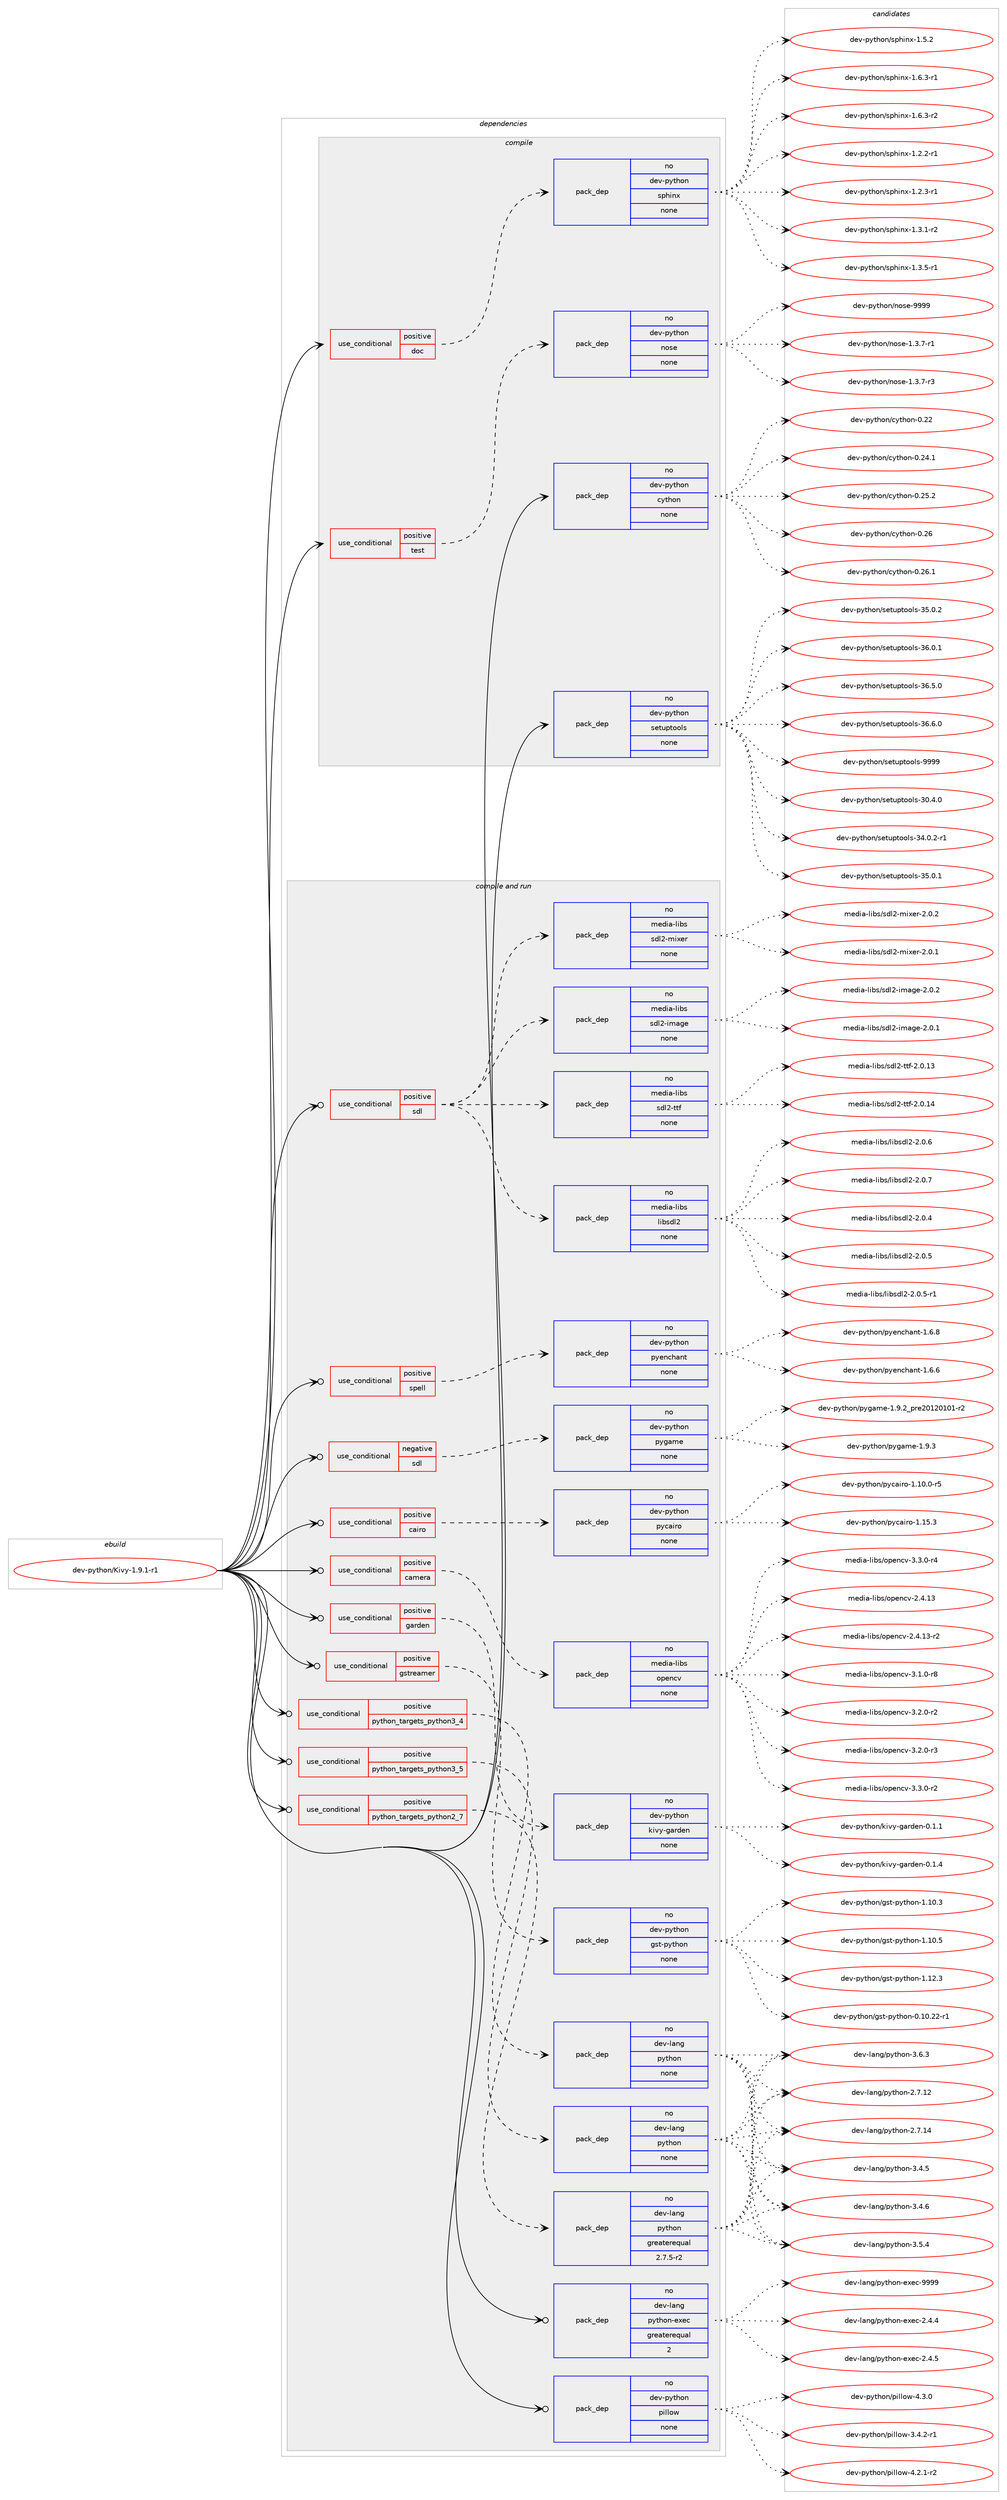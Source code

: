 digraph prolog {

# *************
# Graph options
# *************

newrank=true;
concentrate=true;
compound=true;
graph [rankdir=LR,fontname=Helvetica,fontsize=10,ranksep=1.5];#, ranksep=2.5, nodesep=0.2];
edge  [arrowhead=vee];
node  [fontname=Helvetica,fontsize=10];

# **********
# The ebuild
# **********

subgraph cluster_leftcol {
color=gray;
rank=same;
label=<<i>ebuild</i>>;
id [label="dev-python/Kivy-1.9.1-r1", color=red, width=4, href="../dev-python/Kivy-1.9.1-r1.svg"];
}

# ****************
# The dependencies
# ****************

subgraph cluster_midcol {
color=gray;
label=<<i>dependencies</i>>;
subgraph cluster_compile {
fillcolor="#eeeeee";
style=filled;
label=<<i>compile</i>>;
subgraph cond28915 {
dependency144720 [label=<<TABLE BORDER="0" CELLBORDER="1" CELLSPACING="0" CELLPADDING="4"><TR><TD ROWSPAN="3" CELLPADDING="10">use_conditional</TD></TR><TR><TD>positive</TD></TR><TR><TD>doc</TD></TR></TABLE>>, shape=none, color=red];
subgraph pack111993 {
dependency144721 [label=<<TABLE BORDER="0" CELLBORDER="1" CELLSPACING="0" CELLPADDING="4" WIDTH="220"><TR><TD ROWSPAN="6" CELLPADDING="30">pack_dep</TD></TR><TR><TD WIDTH="110">no</TD></TR><TR><TD>dev-python</TD></TR><TR><TD>sphinx</TD></TR><TR><TD>none</TD></TR><TR><TD></TD></TR></TABLE>>, shape=none, color=blue];
}
dependency144720:e -> dependency144721:w [weight=20,style="dashed",arrowhead="vee"];
}
id:e -> dependency144720:w [weight=20,style="solid",arrowhead="vee"];
subgraph cond28916 {
dependency144722 [label=<<TABLE BORDER="0" CELLBORDER="1" CELLSPACING="0" CELLPADDING="4"><TR><TD ROWSPAN="3" CELLPADDING="10">use_conditional</TD></TR><TR><TD>positive</TD></TR><TR><TD>test</TD></TR></TABLE>>, shape=none, color=red];
subgraph pack111994 {
dependency144723 [label=<<TABLE BORDER="0" CELLBORDER="1" CELLSPACING="0" CELLPADDING="4" WIDTH="220"><TR><TD ROWSPAN="6" CELLPADDING="30">pack_dep</TD></TR><TR><TD WIDTH="110">no</TD></TR><TR><TD>dev-python</TD></TR><TR><TD>nose</TD></TR><TR><TD>none</TD></TR><TR><TD></TD></TR></TABLE>>, shape=none, color=blue];
}
dependency144722:e -> dependency144723:w [weight=20,style="dashed",arrowhead="vee"];
}
id:e -> dependency144722:w [weight=20,style="solid",arrowhead="vee"];
subgraph pack111995 {
dependency144724 [label=<<TABLE BORDER="0" CELLBORDER="1" CELLSPACING="0" CELLPADDING="4" WIDTH="220"><TR><TD ROWSPAN="6" CELLPADDING="30">pack_dep</TD></TR><TR><TD WIDTH="110">no</TD></TR><TR><TD>dev-python</TD></TR><TR><TD>cython</TD></TR><TR><TD>none</TD></TR><TR><TD></TD></TR></TABLE>>, shape=none, color=blue];
}
id:e -> dependency144724:w [weight=20,style="solid",arrowhead="vee"];
subgraph pack111996 {
dependency144725 [label=<<TABLE BORDER="0" CELLBORDER="1" CELLSPACING="0" CELLPADDING="4" WIDTH="220"><TR><TD ROWSPAN="6" CELLPADDING="30">pack_dep</TD></TR><TR><TD WIDTH="110">no</TD></TR><TR><TD>dev-python</TD></TR><TR><TD>setuptools</TD></TR><TR><TD>none</TD></TR><TR><TD></TD></TR></TABLE>>, shape=none, color=blue];
}
id:e -> dependency144725:w [weight=20,style="solid",arrowhead="vee"];
}
subgraph cluster_compileandrun {
fillcolor="#eeeeee";
style=filled;
label=<<i>compile and run</i>>;
subgraph cond28917 {
dependency144726 [label=<<TABLE BORDER="0" CELLBORDER="1" CELLSPACING="0" CELLPADDING="4"><TR><TD ROWSPAN="3" CELLPADDING="10">use_conditional</TD></TR><TR><TD>negative</TD></TR><TR><TD>sdl</TD></TR></TABLE>>, shape=none, color=red];
subgraph pack111997 {
dependency144727 [label=<<TABLE BORDER="0" CELLBORDER="1" CELLSPACING="0" CELLPADDING="4" WIDTH="220"><TR><TD ROWSPAN="6" CELLPADDING="30">pack_dep</TD></TR><TR><TD WIDTH="110">no</TD></TR><TR><TD>dev-python</TD></TR><TR><TD>pygame</TD></TR><TR><TD>none</TD></TR><TR><TD></TD></TR></TABLE>>, shape=none, color=blue];
}
dependency144726:e -> dependency144727:w [weight=20,style="dashed",arrowhead="vee"];
}
id:e -> dependency144726:w [weight=20,style="solid",arrowhead="odotvee"];
subgraph cond28918 {
dependency144728 [label=<<TABLE BORDER="0" CELLBORDER="1" CELLSPACING="0" CELLPADDING="4"><TR><TD ROWSPAN="3" CELLPADDING="10">use_conditional</TD></TR><TR><TD>positive</TD></TR><TR><TD>cairo</TD></TR></TABLE>>, shape=none, color=red];
subgraph pack111998 {
dependency144729 [label=<<TABLE BORDER="0" CELLBORDER="1" CELLSPACING="0" CELLPADDING="4" WIDTH="220"><TR><TD ROWSPAN="6" CELLPADDING="30">pack_dep</TD></TR><TR><TD WIDTH="110">no</TD></TR><TR><TD>dev-python</TD></TR><TR><TD>pycairo</TD></TR><TR><TD>none</TD></TR><TR><TD></TD></TR></TABLE>>, shape=none, color=blue];
}
dependency144728:e -> dependency144729:w [weight=20,style="dashed",arrowhead="vee"];
}
id:e -> dependency144728:w [weight=20,style="solid",arrowhead="odotvee"];
subgraph cond28919 {
dependency144730 [label=<<TABLE BORDER="0" CELLBORDER="1" CELLSPACING="0" CELLPADDING="4"><TR><TD ROWSPAN="3" CELLPADDING="10">use_conditional</TD></TR><TR><TD>positive</TD></TR><TR><TD>camera</TD></TR></TABLE>>, shape=none, color=red];
subgraph pack111999 {
dependency144731 [label=<<TABLE BORDER="0" CELLBORDER="1" CELLSPACING="0" CELLPADDING="4" WIDTH="220"><TR><TD ROWSPAN="6" CELLPADDING="30">pack_dep</TD></TR><TR><TD WIDTH="110">no</TD></TR><TR><TD>media-libs</TD></TR><TR><TD>opencv</TD></TR><TR><TD>none</TD></TR><TR><TD></TD></TR></TABLE>>, shape=none, color=blue];
}
dependency144730:e -> dependency144731:w [weight=20,style="dashed",arrowhead="vee"];
}
id:e -> dependency144730:w [weight=20,style="solid",arrowhead="odotvee"];
subgraph cond28920 {
dependency144732 [label=<<TABLE BORDER="0" CELLBORDER="1" CELLSPACING="0" CELLPADDING="4"><TR><TD ROWSPAN="3" CELLPADDING="10">use_conditional</TD></TR><TR><TD>positive</TD></TR><TR><TD>garden</TD></TR></TABLE>>, shape=none, color=red];
subgraph pack112000 {
dependency144733 [label=<<TABLE BORDER="0" CELLBORDER="1" CELLSPACING="0" CELLPADDING="4" WIDTH="220"><TR><TD ROWSPAN="6" CELLPADDING="30">pack_dep</TD></TR><TR><TD WIDTH="110">no</TD></TR><TR><TD>dev-python</TD></TR><TR><TD>kivy-garden</TD></TR><TR><TD>none</TD></TR><TR><TD></TD></TR></TABLE>>, shape=none, color=blue];
}
dependency144732:e -> dependency144733:w [weight=20,style="dashed",arrowhead="vee"];
}
id:e -> dependency144732:w [weight=20,style="solid",arrowhead="odotvee"];
subgraph cond28921 {
dependency144734 [label=<<TABLE BORDER="0" CELLBORDER="1" CELLSPACING="0" CELLPADDING="4"><TR><TD ROWSPAN="3" CELLPADDING="10">use_conditional</TD></TR><TR><TD>positive</TD></TR><TR><TD>gstreamer</TD></TR></TABLE>>, shape=none, color=red];
subgraph pack112001 {
dependency144735 [label=<<TABLE BORDER="0" CELLBORDER="1" CELLSPACING="0" CELLPADDING="4" WIDTH="220"><TR><TD ROWSPAN="6" CELLPADDING="30">pack_dep</TD></TR><TR><TD WIDTH="110">no</TD></TR><TR><TD>dev-python</TD></TR><TR><TD>gst-python</TD></TR><TR><TD>none</TD></TR><TR><TD></TD></TR></TABLE>>, shape=none, color=blue];
}
dependency144734:e -> dependency144735:w [weight=20,style="dashed",arrowhead="vee"];
}
id:e -> dependency144734:w [weight=20,style="solid",arrowhead="odotvee"];
subgraph cond28922 {
dependency144736 [label=<<TABLE BORDER="0" CELLBORDER="1" CELLSPACING="0" CELLPADDING="4"><TR><TD ROWSPAN="3" CELLPADDING="10">use_conditional</TD></TR><TR><TD>positive</TD></TR><TR><TD>python_targets_python2_7</TD></TR></TABLE>>, shape=none, color=red];
subgraph pack112002 {
dependency144737 [label=<<TABLE BORDER="0" CELLBORDER="1" CELLSPACING="0" CELLPADDING="4" WIDTH="220"><TR><TD ROWSPAN="6" CELLPADDING="30">pack_dep</TD></TR><TR><TD WIDTH="110">no</TD></TR><TR><TD>dev-lang</TD></TR><TR><TD>python</TD></TR><TR><TD>greaterequal</TD></TR><TR><TD>2.7.5-r2</TD></TR></TABLE>>, shape=none, color=blue];
}
dependency144736:e -> dependency144737:w [weight=20,style="dashed",arrowhead="vee"];
}
id:e -> dependency144736:w [weight=20,style="solid",arrowhead="odotvee"];
subgraph cond28923 {
dependency144738 [label=<<TABLE BORDER="0" CELLBORDER="1" CELLSPACING="0" CELLPADDING="4"><TR><TD ROWSPAN="3" CELLPADDING="10">use_conditional</TD></TR><TR><TD>positive</TD></TR><TR><TD>python_targets_python3_4</TD></TR></TABLE>>, shape=none, color=red];
subgraph pack112003 {
dependency144739 [label=<<TABLE BORDER="0" CELLBORDER="1" CELLSPACING="0" CELLPADDING="4" WIDTH="220"><TR><TD ROWSPAN="6" CELLPADDING="30">pack_dep</TD></TR><TR><TD WIDTH="110">no</TD></TR><TR><TD>dev-lang</TD></TR><TR><TD>python</TD></TR><TR><TD>none</TD></TR><TR><TD></TD></TR></TABLE>>, shape=none, color=blue];
}
dependency144738:e -> dependency144739:w [weight=20,style="dashed",arrowhead="vee"];
}
id:e -> dependency144738:w [weight=20,style="solid",arrowhead="odotvee"];
subgraph cond28924 {
dependency144740 [label=<<TABLE BORDER="0" CELLBORDER="1" CELLSPACING="0" CELLPADDING="4"><TR><TD ROWSPAN="3" CELLPADDING="10">use_conditional</TD></TR><TR><TD>positive</TD></TR><TR><TD>python_targets_python3_5</TD></TR></TABLE>>, shape=none, color=red];
subgraph pack112004 {
dependency144741 [label=<<TABLE BORDER="0" CELLBORDER="1" CELLSPACING="0" CELLPADDING="4" WIDTH="220"><TR><TD ROWSPAN="6" CELLPADDING="30">pack_dep</TD></TR><TR><TD WIDTH="110">no</TD></TR><TR><TD>dev-lang</TD></TR><TR><TD>python</TD></TR><TR><TD>none</TD></TR><TR><TD></TD></TR></TABLE>>, shape=none, color=blue];
}
dependency144740:e -> dependency144741:w [weight=20,style="dashed",arrowhead="vee"];
}
id:e -> dependency144740:w [weight=20,style="solid",arrowhead="odotvee"];
subgraph cond28925 {
dependency144742 [label=<<TABLE BORDER="0" CELLBORDER="1" CELLSPACING="0" CELLPADDING="4"><TR><TD ROWSPAN="3" CELLPADDING="10">use_conditional</TD></TR><TR><TD>positive</TD></TR><TR><TD>sdl</TD></TR></TABLE>>, shape=none, color=red];
subgraph pack112005 {
dependency144743 [label=<<TABLE BORDER="0" CELLBORDER="1" CELLSPACING="0" CELLPADDING="4" WIDTH="220"><TR><TD ROWSPAN="6" CELLPADDING="30">pack_dep</TD></TR><TR><TD WIDTH="110">no</TD></TR><TR><TD>media-libs</TD></TR><TR><TD>libsdl2</TD></TR><TR><TD>none</TD></TR><TR><TD></TD></TR></TABLE>>, shape=none, color=blue];
}
dependency144742:e -> dependency144743:w [weight=20,style="dashed",arrowhead="vee"];
subgraph pack112006 {
dependency144744 [label=<<TABLE BORDER="0" CELLBORDER="1" CELLSPACING="0" CELLPADDING="4" WIDTH="220"><TR><TD ROWSPAN="6" CELLPADDING="30">pack_dep</TD></TR><TR><TD WIDTH="110">no</TD></TR><TR><TD>media-libs</TD></TR><TR><TD>sdl2-ttf</TD></TR><TR><TD>none</TD></TR><TR><TD></TD></TR></TABLE>>, shape=none, color=blue];
}
dependency144742:e -> dependency144744:w [weight=20,style="dashed",arrowhead="vee"];
subgraph pack112007 {
dependency144745 [label=<<TABLE BORDER="0" CELLBORDER="1" CELLSPACING="0" CELLPADDING="4" WIDTH="220"><TR><TD ROWSPAN="6" CELLPADDING="30">pack_dep</TD></TR><TR><TD WIDTH="110">no</TD></TR><TR><TD>media-libs</TD></TR><TR><TD>sdl2-image</TD></TR><TR><TD>none</TD></TR><TR><TD></TD></TR></TABLE>>, shape=none, color=blue];
}
dependency144742:e -> dependency144745:w [weight=20,style="dashed",arrowhead="vee"];
subgraph pack112008 {
dependency144746 [label=<<TABLE BORDER="0" CELLBORDER="1" CELLSPACING="0" CELLPADDING="4" WIDTH="220"><TR><TD ROWSPAN="6" CELLPADDING="30">pack_dep</TD></TR><TR><TD WIDTH="110">no</TD></TR><TR><TD>media-libs</TD></TR><TR><TD>sdl2-mixer</TD></TR><TR><TD>none</TD></TR><TR><TD></TD></TR></TABLE>>, shape=none, color=blue];
}
dependency144742:e -> dependency144746:w [weight=20,style="dashed",arrowhead="vee"];
}
id:e -> dependency144742:w [weight=20,style="solid",arrowhead="odotvee"];
subgraph cond28926 {
dependency144747 [label=<<TABLE BORDER="0" CELLBORDER="1" CELLSPACING="0" CELLPADDING="4"><TR><TD ROWSPAN="3" CELLPADDING="10">use_conditional</TD></TR><TR><TD>positive</TD></TR><TR><TD>spell</TD></TR></TABLE>>, shape=none, color=red];
subgraph pack112009 {
dependency144748 [label=<<TABLE BORDER="0" CELLBORDER="1" CELLSPACING="0" CELLPADDING="4" WIDTH="220"><TR><TD ROWSPAN="6" CELLPADDING="30">pack_dep</TD></TR><TR><TD WIDTH="110">no</TD></TR><TR><TD>dev-python</TD></TR><TR><TD>pyenchant</TD></TR><TR><TD>none</TD></TR><TR><TD></TD></TR></TABLE>>, shape=none, color=blue];
}
dependency144747:e -> dependency144748:w [weight=20,style="dashed",arrowhead="vee"];
}
id:e -> dependency144747:w [weight=20,style="solid",arrowhead="odotvee"];
subgraph pack112010 {
dependency144749 [label=<<TABLE BORDER="0" CELLBORDER="1" CELLSPACING="0" CELLPADDING="4" WIDTH="220"><TR><TD ROWSPAN="6" CELLPADDING="30">pack_dep</TD></TR><TR><TD WIDTH="110">no</TD></TR><TR><TD>dev-lang</TD></TR><TR><TD>python-exec</TD></TR><TR><TD>greaterequal</TD></TR><TR><TD>2</TD></TR></TABLE>>, shape=none, color=blue];
}
id:e -> dependency144749:w [weight=20,style="solid",arrowhead="odotvee"];
subgraph pack112011 {
dependency144750 [label=<<TABLE BORDER="0" CELLBORDER="1" CELLSPACING="0" CELLPADDING="4" WIDTH="220"><TR><TD ROWSPAN="6" CELLPADDING="30">pack_dep</TD></TR><TR><TD WIDTH="110">no</TD></TR><TR><TD>dev-python</TD></TR><TR><TD>pillow</TD></TR><TR><TD>none</TD></TR><TR><TD></TD></TR></TABLE>>, shape=none, color=blue];
}
id:e -> dependency144750:w [weight=20,style="solid",arrowhead="odotvee"];
}
subgraph cluster_run {
fillcolor="#eeeeee";
style=filled;
label=<<i>run</i>>;
}
}

# **************
# The candidates
# **************

subgraph cluster_choices {
rank=same;
color=gray;
label=<<i>candidates</i>>;

subgraph choice111993 {
color=black;
nodesep=1;
choice10010111845112121116104111110471151121041051101204549465046504511449 [label="dev-python/sphinx-1.2.2-r1", color=red, width=4,href="../dev-python/sphinx-1.2.2-r1.svg"];
choice10010111845112121116104111110471151121041051101204549465046514511449 [label="dev-python/sphinx-1.2.3-r1", color=red, width=4,href="../dev-python/sphinx-1.2.3-r1.svg"];
choice10010111845112121116104111110471151121041051101204549465146494511450 [label="dev-python/sphinx-1.3.1-r2", color=red, width=4,href="../dev-python/sphinx-1.3.1-r2.svg"];
choice10010111845112121116104111110471151121041051101204549465146534511449 [label="dev-python/sphinx-1.3.5-r1", color=red, width=4,href="../dev-python/sphinx-1.3.5-r1.svg"];
choice1001011184511212111610411111047115112104105110120454946534650 [label="dev-python/sphinx-1.5.2", color=red, width=4,href="../dev-python/sphinx-1.5.2.svg"];
choice10010111845112121116104111110471151121041051101204549465446514511449 [label="dev-python/sphinx-1.6.3-r1", color=red, width=4,href="../dev-python/sphinx-1.6.3-r1.svg"];
choice10010111845112121116104111110471151121041051101204549465446514511450 [label="dev-python/sphinx-1.6.3-r2", color=red, width=4,href="../dev-python/sphinx-1.6.3-r2.svg"];
dependency144721:e -> choice10010111845112121116104111110471151121041051101204549465046504511449:w [style=dotted,weight="100"];
dependency144721:e -> choice10010111845112121116104111110471151121041051101204549465046514511449:w [style=dotted,weight="100"];
dependency144721:e -> choice10010111845112121116104111110471151121041051101204549465146494511450:w [style=dotted,weight="100"];
dependency144721:e -> choice10010111845112121116104111110471151121041051101204549465146534511449:w [style=dotted,weight="100"];
dependency144721:e -> choice1001011184511212111610411111047115112104105110120454946534650:w [style=dotted,weight="100"];
dependency144721:e -> choice10010111845112121116104111110471151121041051101204549465446514511449:w [style=dotted,weight="100"];
dependency144721:e -> choice10010111845112121116104111110471151121041051101204549465446514511450:w [style=dotted,weight="100"];
}
subgraph choice111994 {
color=black;
nodesep=1;
choice10010111845112121116104111110471101111151014549465146554511449 [label="dev-python/nose-1.3.7-r1", color=red, width=4,href="../dev-python/nose-1.3.7-r1.svg"];
choice10010111845112121116104111110471101111151014549465146554511451 [label="dev-python/nose-1.3.7-r3", color=red, width=4,href="../dev-python/nose-1.3.7-r3.svg"];
choice10010111845112121116104111110471101111151014557575757 [label="dev-python/nose-9999", color=red, width=4,href="../dev-python/nose-9999.svg"];
dependency144723:e -> choice10010111845112121116104111110471101111151014549465146554511449:w [style=dotted,weight="100"];
dependency144723:e -> choice10010111845112121116104111110471101111151014549465146554511451:w [style=dotted,weight="100"];
dependency144723:e -> choice10010111845112121116104111110471101111151014557575757:w [style=dotted,weight="100"];
}
subgraph choice111995 {
color=black;
nodesep=1;
choice1001011184511212111610411111047991211161041111104548465050 [label="dev-python/cython-0.22", color=red, width=4,href="../dev-python/cython-0.22.svg"];
choice10010111845112121116104111110479912111610411111045484650524649 [label="dev-python/cython-0.24.1", color=red, width=4,href="../dev-python/cython-0.24.1.svg"];
choice10010111845112121116104111110479912111610411111045484650534650 [label="dev-python/cython-0.25.2", color=red, width=4,href="../dev-python/cython-0.25.2.svg"];
choice1001011184511212111610411111047991211161041111104548465054 [label="dev-python/cython-0.26", color=red, width=4,href="../dev-python/cython-0.26.svg"];
choice10010111845112121116104111110479912111610411111045484650544649 [label="dev-python/cython-0.26.1", color=red, width=4,href="../dev-python/cython-0.26.1.svg"];
dependency144724:e -> choice1001011184511212111610411111047991211161041111104548465050:w [style=dotted,weight="100"];
dependency144724:e -> choice10010111845112121116104111110479912111610411111045484650524649:w [style=dotted,weight="100"];
dependency144724:e -> choice10010111845112121116104111110479912111610411111045484650534650:w [style=dotted,weight="100"];
dependency144724:e -> choice1001011184511212111610411111047991211161041111104548465054:w [style=dotted,weight="100"];
dependency144724:e -> choice10010111845112121116104111110479912111610411111045484650544649:w [style=dotted,weight="100"];
}
subgraph choice111996 {
color=black;
nodesep=1;
choice100101118451121211161041111104711510111611711211611111110811545514846524648 [label="dev-python/setuptools-30.4.0", color=red, width=4,href="../dev-python/setuptools-30.4.0.svg"];
choice1001011184511212111610411111047115101116117112116111111108115455152464846504511449 [label="dev-python/setuptools-34.0.2-r1", color=red, width=4,href="../dev-python/setuptools-34.0.2-r1.svg"];
choice100101118451121211161041111104711510111611711211611111110811545515346484649 [label="dev-python/setuptools-35.0.1", color=red, width=4,href="../dev-python/setuptools-35.0.1.svg"];
choice100101118451121211161041111104711510111611711211611111110811545515346484650 [label="dev-python/setuptools-35.0.2", color=red, width=4,href="../dev-python/setuptools-35.0.2.svg"];
choice100101118451121211161041111104711510111611711211611111110811545515446484649 [label="dev-python/setuptools-36.0.1", color=red, width=4,href="../dev-python/setuptools-36.0.1.svg"];
choice100101118451121211161041111104711510111611711211611111110811545515446534648 [label="dev-python/setuptools-36.5.0", color=red, width=4,href="../dev-python/setuptools-36.5.0.svg"];
choice100101118451121211161041111104711510111611711211611111110811545515446544648 [label="dev-python/setuptools-36.6.0", color=red, width=4,href="../dev-python/setuptools-36.6.0.svg"];
choice10010111845112121116104111110471151011161171121161111111081154557575757 [label="dev-python/setuptools-9999", color=red, width=4,href="../dev-python/setuptools-9999.svg"];
dependency144725:e -> choice100101118451121211161041111104711510111611711211611111110811545514846524648:w [style=dotted,weight="100"];
dependency144725:e -> choice1001011184511212111610411111047115101116117112116111111108115455152464846504511449:w [style=dotted,weight="100"];
dependency144725:e -> choice100101118451121211161041111104711510111611711211611111110811545515346484649:w [style=dotted,weight="100"];
dependency144725:e -> choice100101118451121211161041111104711510111611711211611111110811545515346484650:w [style=dotted,weight="100"];
dependency144725:e -> choice100101118451121211161041111104711510111611711211611111110811545515446484649:w [style=dotted,weight="100"];
dependency144725:e -> choice100101118451121211161041111104711510111611711211611111110811545515446534648:w [style=dotted,weight="100"];
dependency144725:e -> choice100101118451121211161041111104711510111611711211611111110811545515446544648:w [style=dotted,weight="100"];
dependency144725:e -> choice10010111845112121116104111110471151011161171121161111111081154557575757:w [style=dotted,weight="100"];
}
subgraph choice111997 {
color=black;
nodesep=1;
choice1001011184511212111610411111047112121103971091014549465746509511211410150484950484948494511450 [label="dev-python/pygame-1.9.2_pre20120101-r2", color=red, width=4,href="../dev-python/pygame-1.9.2_pre20120101-r2.svg"];
choice100101118451121211161041111104711212110397109101454946574651 [label="dev-python/pygame-1.9.3", color=red, width=4,href="../dev-python/pygame-1.9.3.svg"];
dependency144727:e -> choice1001011184511212111610411111047112121103971091014549465746509511211410150484950484948494511450:w [style=dotted,weight="100"];
dependency144727:e -> choice100101118451121211161041111104711212110397109101454946574651:w [style=dotted,weight="100"];
}
subgraph choice111998 {
color=black;
nodesep=1;
choice10010111845112121116104111110471121219997105114111454946494846484511453 [label="dev-python/pycairo-1.10.0-r5", color=red, width=4,href="../dev-python/pycairo-1.10.0-r5.svg"];
choice1001011184511212111610411111047112121999710511411145494649534651 [label="dev-python/pycairo-1.15.3", color=red, width=4,href="../dev-python/pycairo-1.15.3.svg"];
dependency144729:e -> choice10010111845112121116104111110471121219997105114111454946494846484511453:w [style=dotted,weight="100"];
dependency144729:e -> choice1001011184511212111610411111047112121999710511411145494649534651:w [style=dotted,weight="100"];
}
subgraph choice111999 {
color=black;
nodesep=1;
choice109101100105974510810598115471111121011109911845504652464951 [label="media-libs/opencv-2.4.13", color=red, width=4,href="../media-libs/opencv-2.4.13.svg"];
choice1091011001059745108105981154711111210111099118455046524649514511450 [label="media-libs/opencv-2.4.13-r2", color=red, width=4,href="../media-libs/opencv-2.4.13-r2.svg"];
choice10910110010597451081059811547111112101110991184551464946484511456 [label="media-libs/opencv-3.1.0-r8", color=red, width=4,href="../media-libs/opencv-3.1.0-r8.svg"];
choice10910110010597451081059811547111112101110991184551465046484511450 [label="media-libs/opencv-3.2.0-r2", color=red, width=4,href="../media-libs/opencv-3.2.0-r2.svg"];
choice10910110010597451081059811547111112101110991184551465046484511451 [label="media-libs/opencv-3.2.0-r3", color=red, width=4,href="../media-libs/opencv-3.2.0-r3.svg"];
choice10910110010597451081059811547111112101110991184551465146484511450 [label="media-libs/opencv-3.3.0-r2", color=red, width=4,href="../media-libs/opencv-3.3.0-r2.svg"];
choice10910110010597451081059811547111112101110991184551465146484511452 [label="media-libs/opencv-3.3.0-r4", color=red, width=4,href="../media-libs/opencv-3.3.0-r4.svg"];
dependency144731:e -> choice109101100105974510810598115471111121011109911845504652464951:w [style=dotted,weight="100"];
dependency144731:e -> choice1091011001059745108105981154711111210111099118455046524649514511450:w [style=dotted,weight="100"];
dependency144731:e -> choice10910110010597451081059811547111112101110991184551464946484511456:w [style=dotted,weight="100"];
dependency144731:e -> choice10910110010597451081059811547111112101110991184551465046484511450:w [style=dotted,weight="100"];
dependency144731:e -> choice10910110010597451081059811547111112101110991184551465046484511451:w [style=dotted,weight="100"];
dependency144731:e -> choice10910110010597451081059811547111112101110991184551465146484511450:w [style=dotted,weight="100"];
dependency144731:e -> choice10910110010597451081059811547111112101110991184551465146484511452:w [style=dotted,weight="100"];
}
subgraph choice112000 {
color=black;
nodesep=1;
choice10010111845112121116104111110471071051181214510397114100101110454846494649 [label="dev-python/kivy-garden-0.1.1", color=red, width=4,href="../dev-python/kivy-garden-0.1.1.svg"];
choice10010111845112121116104111110471071051181214510397114100101110454846494652 [label="dev-python/kivy-garden-0.1.4", color=red, width=4,href="../dev-python/kivy-garden-0.1.4.svg"];
dependency144733:e -> choice10010111845112121116104111110471071051181214510397114100101110454846494649:w [style=dotted,weight="100"];
dependency144733:e -> choice10010111845112121116104111110471071051181214510397114100101110454846494652:w [style=dotted,weight="100"];
}
subgraph choice112001 {
color=black;
nodesep=1;
choice10010111845112121116104111110471031151164511212111610411111045484649484650504511449 [label="dev-python/gst-python-0.10.22-r1", color=red, width=4,href="../dev-python/gst-python-0.10.22-r1.svg"];
choice10010111845112121116104111110471031151164511212111610411111045494649484651 [label="dev-python/gst-python-1.10.3", color=red, width=4,href="../dev-python/gst-python-1.10.3.svg"];
choice10010111845112121116104111110471031151164511212111610411111045494649484653 [label="dev-python/gst-python-1.10.5", color=red, width=4,href="../dev-python/gst-python-1.10.5.svg"];
choice10010111845112121116104111110471031151164511212111610411111045494649504651 [label="dev-python/gst-python-1.12.3", color=red, width=4,href="../dev-python/gst-python-1.12.3.svg"];
dependency144735:e -> choice10010111845112121116104111110471031151164511212111610411111045484649484650504511449:w [style=dotted,weight="100"];
dependency144735:e -> choice10010111845112121116104111110471031151164511212111610411111045494649484651:w [style=dotted,weight="100"];
dependency144735:e -> choice10010111845112121116104111110471031151164511212111610411111045494649484653:w [style=dotted,weight="100"];
dependency144735:e -> choice10010111845112121116104111110471031151164511212111610411111045494649504651:w [style=dotted,weight="100"];
}
subgraph choice112002 {
color=black;
nodesep=1;
choice10010111845108971101034711212111610411111045504655464950 [label="dev-lang/python-2.7.12", color=red, width=4,href="../dev-lang/python-2.7.12.svg"];
choice10010111845108971101034711212111610411111045504655464952 [label="dev-lang/python-2.7.14", color=red, width=4,href="../dev-lang/python-2.7.14.svg"];
choice100101118451089711010347112121116104111110455146524653 [label="dev-lang/python-3.4.5", color=red, width=4,href="../dev-lang/python-3.4.5.svg"];
choice100101118451089711010347112121116104111110455146524654 [label="dev-lang/python-3.4.6", color=red, width=4,href="../dev-lang/python-3.4.6.svg"];
choice100101118451089711010347112121116104111110455146534652 [label="dev-lang/python-3.5.4", color=red, width=4,href="../dev-lang/python-3.5.4.svg"];
choice100101118451089711010347112121116104111110455146544651 [label="dev-lang/python-3.6.3", color=red, width=4,href="../dev-lang/python-3.6.3.svg"];
dependency144737:e -> choice10010111845108971101034711212111610411111045504655464950:w [style=dotted,weight="100"];
dependency144737:e -> choice10010111845108971101034711212111610411111045504655464952:w [style=dotted,weight="100"];
dependency144737:e -> choice100101118451089711010347112121116104111110455146524653:w [style=dotted,weight="100"];
dependency144737:e -> choice100101118451089711010347112121116104111110455146524654:w [style=dotted,weight="100"];
dependency144737:e -> choice100101118451089711010347112121116104111110455146534652:w [style=dotted,weight="100"];
dependency144737:e -> choice100101118451089711010347112121116104111110455146544651:w [style=dotted,weight="100"];
}
subgraph choice112003 {
color=black;
nodesep=1;
choice10010111845108971101034711212111610411111045504655464950 [label="dev-lang/python-2.7.12", color=red, width=4,href="../dev-lang/python-2.7.12.svg"];
choice10010111845108971101034711212111610411111045504655464952 [label="dev-lang/python-2.7.14", color=red, width=4,href="../dev-lang/python-2.7.14.svg"];
choice100101118451089711010347112121116104111110455146524653 [label="dev-lang/python-3.4.5", color=red, width=4,href="../dev-lang/python-3.4.5.svg"];
choice100101118451089711010347112121116104111110455146524654 [label="dev-lang/python-3.4.6", color=red, width=4,href="../dev-lang/python-3.4.6.svg"];
choice100101118451089711010347112121116104111110455146534652 [label="dev-lang/python-3.5.4", color=red, width=4,href="../dev-lang/python-3.5.4.svg"];
choice100101118451089711010347112121116104111110455146544651 [label="dev-lang/python-3.6.3", color=red, width=4,href="../dev-lang/python-3.6.3.svg"];
dependency144739:e -> choice10010111845108971101034711212111610411111045504655464950:w [style=dotted,weight="100"];
dependency144739:e -> choice10010111845108971101034711212111610411111045504655464952:w [style=dotted,weight="100"];
dependency144739:e -> choice100101118451089711010347112121116104111110455146524653:w [style=dotted,weight="100"];
dependency144739:e -> choice100101118451089711010347112121116104111110455146524654:w [style=dotted,weight="100"];
dependency144739:e -> choice100101118451089711010347112121116104111110455146534652:w [style=dotted,weight="100"];
dependency144739:e -> choice100101118451089711010347112121116104111110455146544651:w [style=dotted,weight="100"];
}
subgraph choice112004 {
color=black;
nodesep=1;
choice10010111845108971101034711212111610411111045504655464950 [label="dev-lang/python-2.7.12", color=red, width=4,href="../dev-lang/python-2.7.12.svg"];
choice10010111845108971101034711212111610411111045504655464952 [label="dev-lang/python-2.7.14", color=red, width=4,href="../dev-lang/python-2.7.14.svg"];
choice100101118451089711010347112121116104111110455146524653 [label="dev-lang/python-3.4.5", color=red, width=4,href="../dev-lang/python-3.4.5.svg"];
choice100101118451089711010347112121116104111110455146524654 [label="dev-lang/python-3.4.6", color=red, width=4,href="../dev-lang/python-3.4.6.svg"];
choice100101118451089711010347112121116104111110455146534652 [label="dev-lang/python-3.5.4", color=red, width=4,href="../dev-lang/python-3.5.4.svg"];
choice100101118451089711010347112121116104111110455146544651 [label="dev-lang/python-3.6.3", color=red, width=4,href="../dev-lang/python-3.6.3.svg"];
dependency144741:e -> choice10010111845108971101034711212111610411111045504655464950:w [style=dotted,weight="100"];
dependency144741:e -> choice10010111845108971101034711212111610411111045504655464952:w [style=dotted,weight="100"];
dependency144741:e -> choice100101118451089711010347112121116104111110455146524653:w [style=dotted,weight="100"];
dependency144741:e -> choice100101118451089711010347112121116104111110455146524654:w [style=dotted,weight="100"];
dependency144741:e -> choice100101118451089711010347112121116104111110455146534652:w [style=dotted,weight="100"];
dependency144741:e -> choice100101118451089711010347112121116104111110455146544651:w [style=dotted,weight="100"];
}
subgraph choice112005 {
color=black;
nodesep=1;
choice109101100105974510810598115471081059811510010850455046484652 [label="media-libs/libsdl2-2.0.4", color=red, width=4,href="../media-libs/libsdl2-2.0.4.svg"];
choice109101100105974510810598115471081059811510010850455046484653 [label="media-libs/libsdl2-2.0.5", color=red, width=4,href="../media-libs/libsdl2-2.0.5.svg"];
choice1091011001059745108105981154710810598115100108504550464846534511449 [label="media-libs/libsdl2-2.0.5-r1", color=red, width=4,href="../media-libs/libsdl2-2.0.5-r1.svg"];
choice109101100105974510810598115471081059811510010850455046484654 [label="media-libs/libsdl2-2.0.6", color=red, width=4,href="../media-libs/libsdl2-2.0.6.svg"];
choice109101100105974510810598115471081059811510010850455046484655 [label="media-libs/libsdl2-2.0.7", color=red, width=4,href="../media-libs/libsdl2-2.0.7.svg"];
dependency144743:e -> choice109101100105974510810598115471081059811510010850455046484652:w [style=dotted,weight="100"];
dependency144743:e -> choice109101100105974510810598115471081059811510010850455046484653:w [style=dotted,weight="100"];
dependency144743:e -> choice1091011001059745108105981154710810598115100108504550464846534511449:w [style=dotted,weight="100"];
dependency144743:e -> choice109101100105974510810598115471081059811510010850455046484654:w [style=dotted,weight="100"];
dependency144743:e -> choice109101100105974510810598115471081059811510010850455046484655:w [style=dotted,weight="100"];
}
subgraph choice112006 {
color=black;
nodesep=1;
choice10910110010597451081059811547115100108504511611610245504648464951 [label="media-libs/sdl2-ttf-2.0.13", color=red, width=4,href="../media-libs/sdl2-ttf-2.0.13.svg"];
choice10910110010597451081059811547115100108504511611610245504648464952 [label="media-libs/sdl2-ttf-2.0.14", color=red, width=4,href="../media-libs/sdl2-ttf-2.0.14.svg"];
dependency144744:e -> choice10910110010597451081059811547115100108504511611610245504648464951:w [style=dotted,weight="100"];
dependency144744:e -> choice10910110010597451081059811547115100108504511611610245504648464952:w [style=dotted,weight="100"];
}
subgraph choice112007 {
color=black;
nodesep=1;
choice10910110010597451081059811547115100108504510510997103101455046484649 [label="media-libs/sdl2-image-2.0.1", color=red, width=4,href="../media-libs/sdl2-image-2.0.1.svg"];
choice10910110010597451081059811547115100108504510510997103101455046484650 [label="media-libs/sdl2-image-2.0.2", color=red, width=4,href="../media-libs/sdl2-image-2.0.2.svg"];
dependency144745:e -> choice10910110010597451081059811547115100108504510510997103101455046484649:w [style=dotted,weight="100"];
dependency144745:e -> choice10910110010597451081059811547115100108504510510997103101455046484650:w [style=dotted,weight="100"];
}
subgraph choice112008 {
color=black;
nodesep=1;
choice109101100105974510810598115471151001085045109105120101114455046484649 [label="media-libs/sdl2-mixer-2.0.1", color=red, width=4,href="../media-libs/sdl2-mixer-2.0.1.svg"];
choice109101100105974510810598115471151001085045109105120101114455046484650 [label="media-libs/sdl2-mixer-2.0.2", color=red, width=4,href="../media-libs/sdl2-mixer-2.0.2.svg"];
dependency144746:e -> choice109101100105974510810598115471151001085045109105120101114455046484649:w [style=dotted,weight="100"];
dependency144746:e -> choice109101100105974510810598115471151001085045109105120101114455046484650:w [style=dotted,weight="100"];
}
subgraph choice112009 {
color=black;
nodesep=1;
choice10010111845112121116104111110471121211011109910497110116454946544654 [label="dev-python/pyenchant-1.6.6", color=red, width=4,href="../dev-python/pyenchant-1.6.6.svg"];
choice10010111845112121116104111110471121211011109910497110116454946544656 [label="dev-python/pyenchant-1.6.8", color=red, width=4,href="../dev-python/pyenchant-1.6.8.svg"];
dependency144748:e -> choice10010111845112121116104111110471121211011109910497110116454946544654:w [style=dotted,weight="100"];
dependency144748:e -> choice10010111845112121116104111110471121211011109910497110116454946544656:w [style=dotted,weight="100"];
}
subgraph choice112010 {
color=black;
nodesep=1;
choice1001011184510897110103471121211161041111104510112010199455046524652 [label="dev-lang/python-exec-2.4.4", color=red, width=4,href="../dev-lang/python-exec-2.4.4.svg"];
choice1001011184510897110103471121211161041111104510112010199455046524653 [label="dev-lang/python-exec-2.4.5", color=red, width=4,href="../dev-lang/python-exec-2.4.5.svg"];
choice10010111845108971101034711212111610411111045101120101994557575757 [label="dev-lang/python-exec-9999", color=red, width=4,href="../dev-lang/python-exec-9999.svg"];
dependency144749:e -> choice1001011184510897110103471121211161041111104510112010199455046524652:w [style=dotted,weight="100"];
dependency144749:e -> choice1001011184510897110103471121211161041111104510112010199455046524653:w [style=dotted,weight="100"];
dependency144749:e -> choice10010111845108971101034711212111610411111045101120101994557575757:w [style=dotted,weight="100"];
}
subgraph choice112011 {
color=black;
nodesep=1;
choice10010111845112121116104111110471121051081081111194551465246504511449 [label="dev-python/pillow-3.4.2-r1", color=red, width=4,href="../dev-python/pillow-3.4.2-r1.svg"];
choice10010111845112121116104111110471121051081081111194552465046494511450 [label="dev-python/pillow-4.2.1-r2", color=red, width=4,href="../dev-python/pillow-4.2.1-r2.svg"];
choice1001011184511212111610411111047112105108108111119455246514648 [label="dev-python/pillow-4.3.0", color=red, width=4,href="../dev-python/pillow-4.3.0.svg"];
dependency144750:e -> choice10010111845112121116104111110471121051081081111194551465246504511449:w [style=dotted,weight="100"];
dependency144750:e -> choice10010111845112121116104111110471121051081081111194552465046494511450:w [style=dotted,weight="100"];
dependency144750:e -> choice1001011184511212111610411111047112105108108111119455246514648:w [style=dotted,weight="100"];
}
}

}
